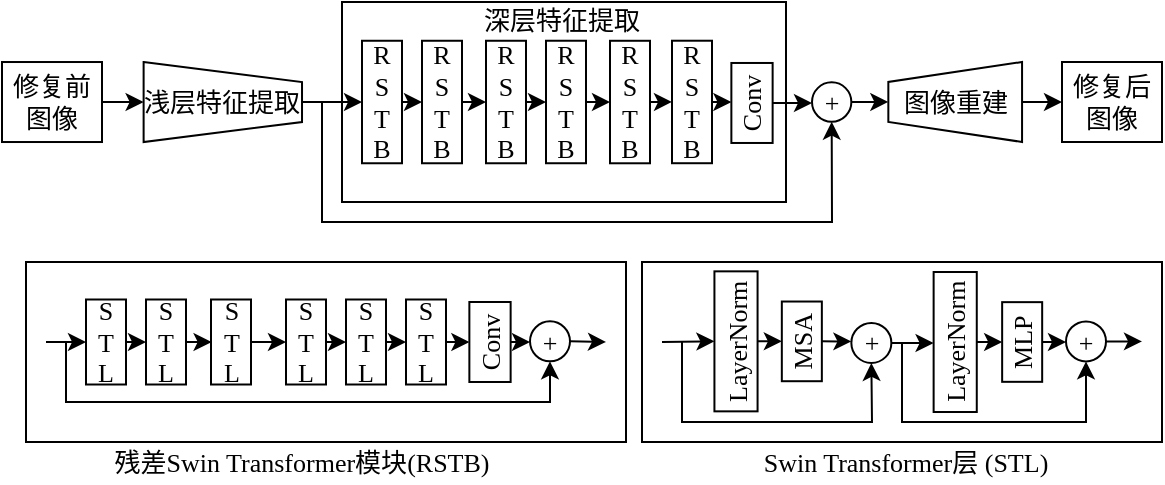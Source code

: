 <mxfile version="21.2.9" type="github">
  <diagram name="第 1 页" id="6_5NIOfknfMMVY00nYu0">
    <mxGraphModel dx="683" dy="355" grid="1" gridSize="10" guides="1" tooltips="1" connect="1" arrows="1" fold="1" page="1" pageScale="1" pageWidth="583" pageHeight="827" math="0" shadow="0">
      <root>
        <mxCell id="0" />
        <mxCell id="1" parent="0" />
        <mxCell id="1anbtyB_ODF39JOE69Np-36" style="edgeStyle=orthogonalEdgeStyle;rounded=0;orthogonalLoop=1;jettySize=auto;html=1;exitX=1;exitY=0.5;exitDx=0;exitDy=0;entryX=0.5;entryY=1;entryDx=0;entryDy=0;fontSize=13;fontFamily=Times New Roman;" edge="1" parent="1" source="1anbtyB_ODF39JOE69Np-1" target="1anbtyB_ODF39JOE69Np-3">
          <mxGeometry relative="1" as="geometry" />
        </mxCell>
        <mxCell id="1anbtyB_ODF39JOE69Np-1" value="修复前图像" style="rounded=0;whiteSpace=wrap;html=1;fontSize=13;fontFamily=宋体;" vertex="1" parent="1">
          <mxGeometry y="40.01" width="50" height="40" as="geometry" />
        </mxCell>
        <mxCell id="1anbtyB_ODF39JOE69Np-3" value="" style="shape=trapezoid;perimeter=trapezoidPerimeter;whiteSpace=wrap;html=1;fixedSize=1;rotation=90;size=10;fontSize=13;fontFamily=Times New Roman;" vertex="1" parent="1">
          <mxGeometry x="90.41" y="20.41" width="40" height="79.2" as="geometry" />
        </mxCell>
        <mxCell id="1anbtyB_ODF39JOE69Np-4" value="" style="rounded=0;whiteSpace=wrap;html=1;fontSize=13;fontFamily=Times New Roman;" vertex="1" parent="1">
          <mxGeometry x="170" y="10" width="222" height="100" as="geometry" />
        </mxCell>
        <mxCell id="1anbtyB_ODF39JOE69Np-6" value="修复后图像" style="rounded=0;whiteSpace=wrap;html=1;fontSize=13;fontFamily=宋体;" vertex="1" parent="1">
          <mxGeometry x="530" y="40" width="50" height="40" as="geometry" />
        </mxCell>
        <mxCell id="1anbtyB_ODF39JOE69Np-7" value="" style="rounded=0;whiteSpace=wrap;html=1;fontSize=13;fontFamily=Times New Roman;" vertex="1" parent="1">
          <mxGeometry x="12" y="140" width="300" height="90" as="geometry" />
        </mxCell>
        <mxCell id="1anbtyB_ODF39JOE69Np-8" value="" style="rounded=0;whiteSpace=wrap;html=1;fontSize=13;fontFamily=Times New Roman;" vertex="1" parent="1">
          <mxGeometry x="320" y="140" width="260" height="90" as="geometry" />
        </mxCell>
        <mxCell id="1anbtyB_ODF39JOE69Np-14" style="edgeStyle=orthogonalEdgeStyle;rounded=0;orthogonalLoop=1;jettySize=auto;html=1;exitX=1;exitY=0.5;exitDx=0;exitDy=0;entryX=0;entryY=0.5;entryDx=0;entryDy=0;fontSize=13;fontFamily=Times New Roman;" edge="1" parent="1" source="1anbtyB_ODF39JOE69Np-9" target="1anbtyB_ODF39JOE69Np-13">
          <mxGeometry relative="1" as="geometry" />
        </mxCell>
        <mxCell id="1anbtyB_ODF39JOE69Np-9" value="S&lt;br style=&quot;font-size: 13px;&quot;&gt;T&lt;br style=&quot;font-size: 13px;&quot;&gt;L" style="rounded=0;whiteSpace=wrap;html=1;fontSize=13;fontFamily=Times New Roman;" vertex="1" parent="1">
          <mxGeometry x="42" y="158.75" width="20" height="42.5" as="geometry" />
        </mxCell>
        <mxCell id="1anbtyB_ODF39JOE69Np-19" style="edgeStyle=orthogonalEdgeStyle;rounded=0;orthogonalLoop=1;jettySize=auto;html=1;exitX=1;exitY=0.5;exitDx=0;exitDy=0;entryX=0.013;entryY=0.522;entryDx=0;entryDy=0;entryPerimeter=0;fontSize=13;fontFamily=Times New Roman;" edge="1" parent="1" source="1anbtyB_ODF39JOE69Np-13" target="1anbtyB_ODF39JOE69Np-15">
          <mxGeometry relative="1" as="geometry" />
        </mxCell>
        <mxCell id="1anbtyB_ODF39JOE69Np-13" value="S&lt;br style=&quot;font-size: 13px;&quot;&gt;T&lt;br style=&quot;font-size: 13px;&quot;&gt;L" style="rounded=0;whiteSpace=wrap;html=1;fontSize=13;fontFamily=Times New Roman;" vertex="1" parent="1">
          <mxGeometry x="72" y="158.75" width="20" height="42.5" as="geometry" />
        </mxCell>
        <mxCell id="1anbtyB_ODF39JOE69Np-27" style="edgeStyle=orthogonalEdgeStyle;rounded=0;orthogonalLoop=1;jettySize=auto;html=1;exitX=1;exitY=0.5;exitDx=0;exitDy=0;entryX=0;entryY=0.5;entryDx=0;entryDy=0;fontSize=13;fontFamily=Times New Roman;" edge="1" parent="1" source="1anbtyB_ODF39JOE69Np-15" target="1anbtyB_ODF39JOE69Np-16">
          <mxGeometry relative="1" as="geometry" />
        </mxCell>
        <mxCell id="1anbtyB_ODF39JOE69Np-15" value="S&lt;br style=&quot;font-size: 13px;&quot;&gt;T&lt;br style=&quot;font-size: 13px;&quot;&gt;L" style="rounded=0;whiteSpace=wrap;html=1;fontSize=13;fontFamily=Times New Roman;" vertex="1" parent="1">
          <mxGeometry x="104.5" y="158.75" width="20" height="42.5" as="geometry" />
        </mxCell>
        <mxCell id="1anbtyB_ODF39JOE69Np-28" style="edgeStyle=orthogonalEdgeStyle;rounded=0;orthogonalLoop=1;jettySize=auto;html=1;exitX=1;exitY=0.5;exitDx=0;exitDy=0;entryX=0;entryY=0.5;entryDx=0;entryDy=0;fontSize=13;fontFamily=Times New Roman;" edge="1" parent="1" source="1anbtyB_ODF39JOE69Np-16" target="1anbtyB_ODF39JOE69Np-17">
          <mxGeometry relative="1" as="geometry" />
        </mxCell>
        <mxCell id="1anbtyB_ODF39JOE69Np-16" value="S&lt;br style=&quot;font-size: 13px;&quot;&gt;T&lt;br style=&quot;font-size: 13px;&quot;&gt;L" style="rounded=0;whiteSpace=wrap;html=1;fontSize=13;fontFamily=Times New Roman;" vertex="1" parent="1">
          <mxGeometry x="142" y="158.75" width="20" height="42.5" as="geometry" />
        </mxCell>
        <mxCell id="1anbtyB_ODF39JOE69Np-29" style="edgeStyle=orthogonalEdgeStyle;rounded=0;orthogonalLoop=1;jettySize=auto;html=1;exitX=1;exitY=0.5;exitDx=0;exitDy=0;entryX=0;entryY=0.5;entryDx=0;entryDy=0;fontSize=13;fontFamily=Times New Roman;" edge="1" parent="1" source="1anbtyB_ODF39JOE69Np-17" target="1anbtyB_ODF39JOE69Np-18">
          <mxGeometry relative="1" as="geometry" />
        </mxCell>
        <mxCell id="1anbtyB_ODF39JOE69Np-17" value="S&lt;br style=&quot;font-size: 13px;&quot;&gt;T&lt;br style=&quot;font-size: 13px;&quot;&gt;L" style="rounded=0;whiteSpace=wrap;html=1;fontSize=13;fontFamily=Times New Roman;" vertex="1" parent="1">
          <mxGeometry x="172" y="158.75" width="20" height="42.5" as="geometry" />
        </mxCell>
        <mxCell id="1anbtyB_ODF39JOE69Np-32" style="edgeStyle=orthogonalEdgeStyle;rounded=0;orthogonalLoop=1;jettySize=auto;html=1;exitX=1;exitY=0.5;exitDx=0;exitDy=0;entryX=0.5;entryY=0;entryDx=0;entryDy=0;fontSize=13;fontFamily=Times New Roman;" edge="1" parent="1" source="1anbtyB_ODF39JOE69Np-18" target="1anbtyB_ODF39JOE69Np-30">
          <mxGeometry relative="1" as="geometry" />
        </mxCell>
        <mxCell id="1anbtyB_ODF39JOE69Np-18" value="S&lt;br style=&quot;font-size: 13px;&quot;&gt;T&lt;br style=&quot;font-size: 13px;&quot;&gt;L" style="rounded=0;whiteSpace=wrap;html=1;fontSize=13;fontFamily=Times New Roman;" vertex="1" parent="1">
          <mxGeometry x="202" y="158.75" width="20" height="42.5" as="geometry" />
        </mxCell>
        <mxCell id="1anbtyB_ODF39JOE69Np-58" style="edgeStyle=orthogonalEdgeStyle;rounded=0;orthogonalLoop=1;jettySize=auto;html=1;exitX=1;exitY=0.5;exitDx=0;exitDy=0;entryX=0;entryY=0.5;entryDx=0;entryDy=0;fontFamily=Times New Roman;" edge="1" parent="1" source="1anbtyB_ODF39JOE69Np-20" target="1anbtyB_ODF39JOE69Np-21">
          <mxGeometry relative="1" as="geometry" />
        </mxCell>
        <mxCell id="1anbtyB_ODF39JOE69Np-20" value="&lt;font style=&quot;font-size: 13px;&quot;&gt;R&lt;br style=&quot;font-size: 13px;&quot;&gt;S&lt;br style=&quot;font-size: 13px;&quot;&gt;T&lt;br style=&quot;font-size: 13px;&quot;&gt;B&lt;/font&gt;" style="rounded=0;whiteSpace=wrap;html=1;fontSize=13;fontFamily=Times New Roman;" vertex="1" parent="1">
          <mxGeometry x="180" y="29.38" width="20" height="61.25" as="geometry" />
        </mxCell>
        <mxCell id="1anbtyB_ODF39JOE69Np-59" style="edgeStyle=orthogonalEdgeStyle;rounded=0;orthogonalLoop=1;jettySize=auto;html=1;exitX=1;exitY=0.5;exitDx=0;exitDy=0;entryX=0;entryY=0.5;entryDx=0;entryDy=0;fontFamily=Times New Roman;" edge="1" parent="1" source="1anbtyB_ODF39JOE69Np-21" target="1anbtyB_ODF39JOE69Np-22">
          <mxGeometry relative="1" as="geometry" />
        </mxCell>
        <mxCell id="1anbtyB_ODF39JOE69Np-21" value="&lt;font style=&quot;font-size: 13px;&quot;&gt;R&lt;br style=&quot;font-size: 13px;&quot;&gt;S&lt;br style=&quot;font-size: 13px;&quot;&gt;T&lt;br style=&quot;font-size: 13px;&quot;&gt;B&lt;/font&gt;" style="rounded=0;whiteSpace=wrap;html=1;fontSize=13;fontFamily=Times New Roman;" vertex="1" parent="1">
          <mxGeometry x="210" y="29.38" width="20" height="61.25" as="geometry" />
        </mxCell>
        <mxCell id="1anbtyB_ODF39JOE69Np-60" style="edgeStyle=orthogonalEdgeStyle;rounded=0;orthogonalLoop=1;jettySize=auto;html=1;exitX=1;exitY=0.5;exitDx=0;exitDy=0;entryX=0;entryY=0.5;entryDx=0;entryDy=0;fontFamily=Times New Roman;" edge="1" parent="1" source="1anbtyB_ODF39JOE69Np-22" target="1anbtyB_ODF39JOE69Np-23">
          <mxGeometry relative="1" as="geometry" />
        </mxCell>
        <mxCell id="1anbtyB_ODF39JOE69Np-22" value="&lt;font style=&quot;font-size: 13px;&quot;&gt;R&lt;br style=&quot;font-size: 13px;&quot;&gt;S&lt;br style=&quot;font-size: 13px;&quot;&gt;T&lt;br style=&quot;font-size: 13px;&quot;&gt;B&lt;/font&gt;" style="rounded=0;whiteSpace=wrap;html=1;fontSize=13;fontFamily=Times New Roman;" vertex="1" parent="1">
          <mxGeometry x="242" y="29.38" width="20" height="61.25" as="geometry" />
        </mxCell>
        <mxCell id="1anbtyB_ODF39JOE69Np-61" style="edgeStyle=orthogonalEdgeStyle;rounded=0;orthogonalLoop=1;jettySize=auto;html=1;exitX=1;exitY=0.5;exitDx=0;exitDy=0;entryX=0;entryY=0.5;entryDx=0;entryDy=0;fontFamily=Times New Roman;" edge="1" parent="1" source="1anbtyB_ODF39JOE69Np-23" target="1anbtyB_ODF39JOE69Np-24">
          <mxGeometry relative="1" as="geometry" />
        </mxCell>
        <mxCell id="1anbtyB_ODF39JOE69Np-23" value="&lt;font style=&quot;font-size: 13px;&quot;&gt;R&lt;br style=&quot;font-size: 13px;&quot;&gt;S&lt;br style=&quot;font-size: 13px;&quot;&gt;T&lt;br style=&quot;font-size: 13px;&quot;&gt;B&lt;/font&gt;" style="rounded=0;whiteSpace=wrap;html=1;fontSize=13;fontFamily=Times New Roman;" vertex="1" parent="1">
          <mxGeometry x="272" y="29.37" width="20" height="61.25" as="geometry" />
        </mxCell>
        <mxCell id="1anbtyB_ODF39JOE69Np-62" style="edgeStyle=orthogonalEdgeStyle;rounded=0;orthogonalLoop=1;jettySize=auto;html=1;exitX=1;exitY=0.5;exitDx=0;exitDy=0;entryX=0;entryY=0.5;entryDx=0;entryDy=0;fontFamily=Times New Roman;" edge="1" parent="1" source="1anbtyB_ODF39JOE69Np-24" target="1anbtyB_ODF39JOE69Np-25">
          <mxGeometry relative="1" as="geometry" />
        </mxCell>
        <mxCell id="1anbtyB_ODF39JOE69Np-24" value="&lt;font style=&quot;font-size: 13px;&quot;&gt;R&lt;br style=&quot;font-size: 13px;&quot;&gt;S&lt;br style=&quot;font-size: 13px;&quot;&gt;T&lt;br style=&quot;font-size: 13px;&quot;&gt;B&lt;/font&gt;" style="rounded=0;whiteSpace=wrap;html=1;fontSize=13;fontFamily=Times New Roman;" vertex="1" parent="1">
          <mxGeometry x="304" y="29.39" width="20" height="61.25" as="geometry" />
        </mxCell>
        <mxCell id="1anbtyB_ODF39JOE69Np-63" style="edgeStyle=orthogonalEdgeStyle;rounded=0;orthogonalLoop=1;jettySize=auto;html=1;exitX=1;exitY=0.5;exitDx=0;exitDy=0;entryX=0.5;entryY=0;entryDx=0;entryDy=0;fontFamily=Times New Roman;" edge="1" parent="1" source="1anbtyB_ODF39JOE69Np-25" target="1anbtyB_ODF39JOE69Np-26">
          <mxGeometry relative="1" as="geometry" />
        </mxCell>
        <mxCell id="1anbtyB_ODF39JOE69Np-25" value="&lt;font style=&quot;font-size: 13px;&quot;&gt;R&lt;br style=&quot;font-size: 13px;&quot;&gt;S&lt;br style=&quot;font-size: 13px;&quot;&gt;T&lt;br style=&quot;font-size: 13px;&quot;&gt;B&lt;/font&gt;" style="rounded=0;whiteSpace=wrap;html=1;fontSize=13;fontFamily=Times New Roman;" vertex="1" parent="1">
          <mxGeometry x="335" y="29.36" width="20" height="61.25" as="geometry" />
        </mxCell>
        <mxCell id="1anbtyB_ODF39JOE69Np-54" style="edgeStyle=orthogonalEdgeStyle;rounded=0;orthogonalLoop=1;jettySize=auto;html=1;exitX=0.5;exitY=1;exitDx=0;exitDy=0;entryX=0;entryY=0.5;entryDx=0;entryDy=0;fontFamily=Times New Roman;" edge="1" parent="1" source="1anbtyB_ODF39JOE69Np-26" target="1anbtyB_ODF39JOE69Np-53">
          <mxGeometry relative="1" as="geometry" />
        </mxCell>
        <mxCell id="1anbtyB_ODF39JOE69Np-26" value="&lt;font style=&quot;font-size: 13px;&quot;&gt;&lt;span style=&quot;font-size: 13px;&quot;&gt;Conv&lt;/span&gt;&lt;/font&gt;" style="rounded=0;whiteSpace=wrap;html=1;rotation=-90;fontSize=13;fontFamily=Times New Roman;" vertex="1" parent="1">
          <mxGeometry x="355" y="50.17" width="40" height="20.63" as="geometry" />
        </mxCell>
        <mxCell id="1anbtyB_ODF39JOE69Np-33" style="edgeStyle=orthogonalEdgeStyle;rounded=0;orthogonalLoop=1;jettySize=auto;html=1;exitX=0.5;exitY=1;exitDx=0;exitDy=0;entryX=0;entryY=0.5;entryDx=0;entryDy=0;fontSize=13;fontFamily=Times New Roman;" edge="1" parent="1" source="1anbtyB_ODF39JOE69Np-30" target="1anbtyB_ODF39JOE69Np-31">
          <mxGeometry relative="1" as="geometry" />
        </mxCell>
        <mxCell id="1anbtyB_ODF39JOE69Np-30" value="&lt;font style=&quot;font-size: 13px;&quot;&gt;&lt;span style=&quot;font-size: 13px;&quot;&gt;Conv&lt;/span&gt;&lt;/font&gt;" style="rounded=0;whiteSpace=wrap;html=1;rotation=-90;fontSize=13;fontFamily=Times New Roman;" vertex="1" parent="1">
          <mxGeometry x="224" y="169.68" width="40" height="20.63" as="geometry" />
        </mxCell>
        <mxCell id="1anbtyB_ODF39JOE69Np-31" value="+" style="ellipse;whiteSpace=wrap;html=1;aspect=fixed;fontSize=13;fontFamily=Times New Roman;" vertex="1" parent="1">
          <mxGeometry x="264" y="169.68" width="20" height="20" as="geometry" />
        </mxCell>
        <mxCell id="1anbtyB_ODF39JOE69Np-34" value="" style="endArrow=classic;html=1;rounded=0;entryX=0;entryY=0.5;entryDx=0;entryDy=0;fontSize=13;fontFamily=Times New Roman;" edge="1" parent="1" target="1anbtyB_ODF39JOE69Np-9">
          <mxGeometry width="50" height="50" relative="1" as="geometry">
            <mxPoint x="22" y="180" as="sourcePoint" />
            <mxPoint x="62" y="110" as="targetPoint" />
          </mxGeometry>
        </mxCell>
        <mxCell id="1anbtyB_ODF39JOE69Np-35" value="" style="endArrow=classic;html=1;rounded=0;entryX=0.5;entryY=1;entryDx=0;entryDy=0;fontSize=13;fontFamily=Times New Roman;" edge="1" parent="1" target="1anbtyB_ODF39JOE69Np-31">
          <mxGeometry width="50" height="50" relative="1" as="geometry">
            <mxPoint x="32" y="180" as="sourcePoint" />
            <mxPoint x="62" y="110" as="targetPoint" />
            <Array as="points">
              <mxPoint x="32" y="210" />
              <mxPoint x="122" y="210" />
              <mxPoint x="274" y="210" />
            </Array>
          </mxGeometry>
        </mxCell>
        <mxCell id="1anbtyB_ODF39JOE69Np-40" value="" style="endArrow=classic;html=1;rounded=0;exitX=1;exitY=0.5;exitDx=0;exitDy=0;fontSize=13;fontFamily=Times New Roman;" edge="1" parent="1" source="1anbtyB_ODF39JOE69Np-31">
          <mxGeometry width="50" height="50" relative="1" as="geometry">
            <mxPoint x="302" y="270" as="sourcePoint" />
            <mxPoint x="302" y="180" as="targetPoint" />
          </mxGeometry>
        </mxCell>
        <mxCell id="1anbtyB_ODF39JOE69Np-67" style="edgeStyle=orthogonalEdgeStyle;rounded=0;orthogonalLoop=1;jettySize=auto;html=1;exitX=0.5;exitY=1;exitDx=0;exitDy=0;entryX=0.5;entryY=0;entryDx=0;entryDy=0;fontFamily=Times New Roman;" edge="1" parent="1" source="1anbtyB_ODF39JOE69Np-41" target="1anbtyB_ODF39JOE69Np-66">
          <mxGeometry relative="1" as="geometry" />
        </mxCell>
        <mxCell id="1anbtyB_ODF39JOE69Np-41" value="LayerNorm" style="rounded=0;whiteSpace=wrap;html=1;rotation=-90;fontSize=13;fontFamily=Times New Roman;" vertex="1" parent="1">
          <mxGeometry x="332" y="168.89" width="70" height="21.57" as="geometry" />
        </mxCell>
        <mxCell id="1anbtyB_ODF39JOE69Np-57" style="edgeStyle=orthogonalEdgeStyle;rounded=0;orthogonalLoop=1;jettySize=auto;html=1;exitX=1;exitY=0.5;exitDx=0;exitDy=0;entryX=0;entryY=0.5;entryDx=0;entryDy=0;fontFamily=Times New Roman;" edge="1" parent="1" source="1anbtyB_ODF39JOE69Np-42" target="1anbtyB_ODF39JOE69Np-20">
          <mxGeometry relative="1" as="geometry" />
        </mxCell>
        <mxCell id="1anbtyB_ODF39JOE69Np-42" value="浅层特征提取" style="text;html=1;strokeColor=none;fillColor=none;align=center;verticalAlign=middle;whiteSpace=wrap;rounded=0;fontSize=13;fontFamily=宋体;" vertex="1" parent="1">
          <mxGeometry x="70" y="47.5" width="80.14" height="25" as="geometry" />
        </mxCell>
        <mxCell id="1anbtyB_ODF39JOE69Np-44" value="&lt;font face=&quot;宋体&quot;&gt;深层特征提取&lt;/font&gt;" style="text;html=1;strokeColor=none;fillColor=none;align=center;verticalAlign=middle;whiteSpace=wrap;rounded=0;fontSize=13;fontFamily=Times New Roman;" vertex="1" parent="1">
          <mxGeometry x="236" y="9.38" width="88" height="20" as="geometry" />
        </mxCell>
        <mxCell id="1anbtyB_ODF39JOE69Np-51" style="edgeStyle=orthogonalEdgeStyle;rounded=0;orthogonalLoop=1;jettySize=auto;html=1;exitX=0.5;exitY=1;exitDx=0;exitDy=0;entryX=0;entryY=0.5;entryDx=0;entryDy=0;fontFamily=Times New Roman;" edge="1" parent="1" source="1anbtyB_ODF39JOE69Np-46" target="1anbtyB_ODF39JOE69Np-6">
          <mxGeometry relative="1" as="geometry" />
        </mxCell>
        <mxCell id="1anbtyB_ODF39JOE69Np-46" value="" style="shape=trapezoid;perimeter=trapezoidPerimeter;whiteSpace=wrap;html=1;fixedSize=1;rotation=-90;size=10;fontSize=13;fontFamily=Times New Roman;" vertex="1" parent="1">
          <mxGeometry x="456.6" y="26.56" width="40" height="66.86" as="geometry" />
        </mxCell>
        <mxCell id="1anbtyB_ODF39JOE69Np-47" value="" style="endArrow=classic;html=1;rounded=0;entryX=0.5;entryY=0;entryDx=0;entryDy=0;fontSize=13;fontFamily=Times New Roman;" edge="1" parent="1" target="1anbtyB_ODF39JOE69Np-41">
          <mxGeometry width="50" height="50" relative="1" as="geometry">
            <mxPoint x="330" y="180" as="sourcePoint" />
            <mxPoint x="362" y="230" as="targetPoint" />
          </mxGeometry>
        </mxCell>
        <mxCell id="1anbtyB_ODF39JOE69Np-48" value="&lt;font face=&quot;宋体&quot;&gt;残差&lt;/font&gt;Swin Transformer&lt;font face=&quot;宋体&quot;&gt;模块&lt;/font&gt;(RSTB)" style="text;html=1;strokeColor=none;fillColor=none;align=center;verticalAlign=middle;whiteSpace=wrap;rounded=0;fontSize=13;fontFamily=Times New Roman;" vertex="1" parent="1">
          <mxGeometry x="50" y="230" width="200" height="20" as="geometry" />
        </mxCell>
        <mxCell id="1anbtyB_ODF39JOE69Np-49" value="Swin Transformer&lt;font face=&quot;宋体&quot;&gt;层&lt;/font&gt; (STL)" style="text;html=1;strokeColor=none;fillColor=none;align=center;verticalAlign=middle;whiteSpace=wrap;rounded=0;fontSize=13;fontFamily=Times New Roman;" vertex="1" parent="1">
          <mxGeometry x="352" y="230" width="200" height="20" as="geometry" />
        </mxCell>
        <mxCell id="1anbtyB_ODF39JOE69Np-50" value="图像重建" style="text;html=1;strokeColor=none;fillColor=none;align=center;verticalAlign=middle;whiteSpace=wrap;rounded=0;fontSize=13;fontFamily=宋体;" vertex="1" parent="1">
          <mxGeometry x="449.69" y="47.49" width="53.82" height="25" as="geometry" />
        </mxCell>
        <mxCell id="1anbtyB_ODF39JOE69Np-56" style="edgeStyle=orthogonalEdgeStyle;rounded=0;orthogonalLoop=1;jettySize=auto;html=1;exitX=1;exitY=0.5;exitDx=0;exitDy=0;entryX=0.5;entryY=0;entryDx=0;entryDy=0;fontFamily=Times New Roman;" edge="1" parent="1" source="1anbtyB_ODF39JOE69Np-53" target="1anbtyB_ODF39JOE69Np-46">
          <mxGeometry relative="1" as="geometry" />
        </mxCell>
        <mxCell id="1anbtyB_ODF39JOE69Np-53" value="+" style="ellipse;whiteSpace=wrap;html=1;aspect=fixed;fontSize=13;fontFamily=Times New Roman;" vertex="1" parent="1">
          <mxGeometry x="405" y="50.17" width="19.68" height="19.68" as="geometry" />
        </mxCell>
        <mxCell id="1anbtyB_ODF39JOE69Np-64" value="" style="endArrow=classic;html=1;rounded=0;entryX=0.5;entryY=1;entryDx=0;entryDy=0;fontFamily=Times New Roman;" edge="1" parent="1" target="1anbtyB_ODF39JOE69Np-53">
          <mxGeometry width="50" height="50" relative="1" as="geometry">
            <mxPoint x="160" y="60" as="sourcePoint" />
            <mxPoint x="150" y="50" as="targetPoint" />
            <Array as="points">
              <mxPoint x="160" y="120" />
              <mxPoint x="290" y="120" />
              <mxPoint x="415" y="120" />
            </Array>
          </mxGeometry>
        </mxCell>
        <mxCell id="1anbtyB_ODF39JOE69Np-71" style="edgeStyle=orthogonalEdgeStyle;rounded=0;orthogonalLoop=1;jettySize=auto;html=1;exitX=1;exitY=0.5;exitDx=0;exitDy=0;entryX=0.5;entryY=0;entryDx=0;entryDy=0;fontFamily=Times New Roman;" edge="1" parent="1" source="1anbtyB_ODF39JOE69Np-65" target="1anbtyB_ODF39JOE69Np-69">
          <mxGeometry relative="1" as="geometry" />
        </mxCell>
        <mxCell id="1anbtyB_ODF39JOE69Np-65" value="+" style="ellipse;whiteSpace=wrap;html=1;aspect=fixed;fontSize=13;fontFamily=Times New Roman;" vertex="1" parent="1">
          <mxGeometry x="424.68" y="170.47" width="20" height="20" as="geometry" />
        </mxCell>
        <mxCell id="1anbtyB_ODF39JOE69Np-68" style="edgeStyle=orthogonalEdgeStyle;rounded=0;orthogonalLoop=1;jettySize=auto;html=1;exitX=0.5;exitY=1;exitDx=0;exitDy=0;entryX=0;entryY=0.5;entryDx=0;entryDy=0;fontFamily=Times New Roman;" edge="1" parent="1" source="1anbtyB_ODF39JOE69Np-66" target="1anbtyB_ODF39JOE69Np-65">
          <mxGeometry relative="1" as="geometry" />
        </mxCell>
        <mxCell id="1anbtyB_ODF39JOE69Np-66" value="MSA" style="rounded=0;whiteSpace=wrap;html=1;rotation=-90;fontSize=13;fontFamily=Times New Roman;" vertex="1" parent="1">
          <mxGeometry x="380" y="169.68" width="39.84" height="20.01" as="geometry" />
        </mxCell>
        <mxCell id="1anbtyB_ODF39JOE69Np-72" style="edgeStyle=orthogonalEdgeStyle;rounded=0;orthogonalLoop=1;jettySize=auto;html=1;exitX=0.5;exitY=1;exitDx=0;exitDy=0;entryX=0.5;entryY=0;entryDx=0;entryDy=0;fontFamily=Times New Roman;" edge="1" parent="1" source="1anbtyB_ODF39JOE69Np-69" target="1anbtyB_ODF39JOE69Np-70">
          <mxGeometry relative="1" as="geometry" />
        </mxCell>
        <mxCell id="1anbtyB_ODF39JOE69Np-69" value="LayerNorm" style="rounded=0;whiteSpace=wrap;html=1;rotation=-90;fontSize=13;fontFamily=Times New Roman;" vertex="1" parent="1">
          <mxGeometry x="441.6" y="169.22" width="70" height="21.57" as="geometry" />
        </mxCell>
        <mxCell id="1anbtyB_ODF39JOE69Np-77" style="edgeStyle=orthogonalEdgeStyle;rounded=0;orthogonalLoop=1;jettySize=auto;html=1;exitX=0.5;exitY=1;exitDx=0;exitDy=0;entryX=0;entryY=0.5;entryDx=0;entryDy=0;fontFamily=Times New Roman;" edge="1" parent="1" source="1anbtyB_ODF39JOE69Np-70" target="1anbtyB_ODF39JOE69Np-73">
          <mxGeometry relative="1" as="geometry" />
        </mxCell>
        <mxCell id="1anbtyB_ODF39JOE69Np-70" value="MLP" style="rounded=0;whiteSpace=wrap;html=1;rotation=-90;fontSize=13;fontFamily=Times New Roman;" vertex="1" parent="1">
          <mxGeometry x="490.16" y="169.99" width="39.84" height="20.01" as="geometry" />
        </mxCell>
        <mxCell id="1anbtyB_ODF39JOE69Np-81" style="edgeStyle=orthogonalEdgeStyle;rounded=0;orthogonalLoop=1;jettySize=auto;html=1;exitX=1;exitY=0.5;exitDx=0;exitDy=0;fontFamily=Times New Roman;" edge="1" parent="1" source="1anbtyB_ODF39JOE69Np-73">
          <mxGeometry relative="1" as="geometry">
            <mxPoint x="570" y="180" as="targetPoint" />
          </mxGeometry>
        </mxCell>
        <mxCell id="1anbtyB_ODF39JOE69Np-73" value="+" style="ellipse;whiteSpace=wrap;html=1;aspect=fixed;fontSize=13;fontFamily=Times New Roman;" vertex="1" parent="1">
          <mxGeometry x="532" y="169.69" width="20" height="20" as="geometry" />
        </mxCell>
        <mxCell id="1anbtyB_ODF39JOE69Np-75" value="" style="endArrow=classic;html=1;rounded=0;entryX=0.5;entryY=1;entryDx=0;entryDy=0;fontFamily=Times New Roman;" edge="1" parent="1" target="1anbtyB_ODF39JOE69Np-65">
          <mxGeometry width="50" height="50" relative="1" as="geometry">
            <mxPoint x="340" y="180" as="sourcePoint" />
            <mxPoint x="380" y="190" as="targetPoint" />
            <Array as="points">
              <mxPoint x="340" y="220" />
              <mxPoint x="390" y="220" />
              <mxPoint x="435" y="220" />
            </Array>
          </mxGeometry>
        </mxCell>
        <mxCell id="1anbtyB_ODF39JOE69Np-76" value="" style="endArrow=classic;html=1;rounded=0;entryX=0.5;entryY=1;entryDx=0;entryDy=0;fontFamily=Times New Roman;" edge="1" parent="1" target="1anbtyB_ODF39JOE69Np-73">
          <mxGeometry width="50" height="50" relative="1" as="geometry">
            <mxPoint x="450" y="180" as="sourcePoint" />
            <mxPoint x="550" y="210" as="targetPoint" />
            <Array as="points">
              <mxPoint x="450" y="220" />
              <mxPoint x="510" y="220" />
              <mxPoint x="542" y="220" />
            </Array>
          </mxGeometry>
        </mxCell>
      </root>
    </mxGraphModel>
  </diagram>
</mxfile>

